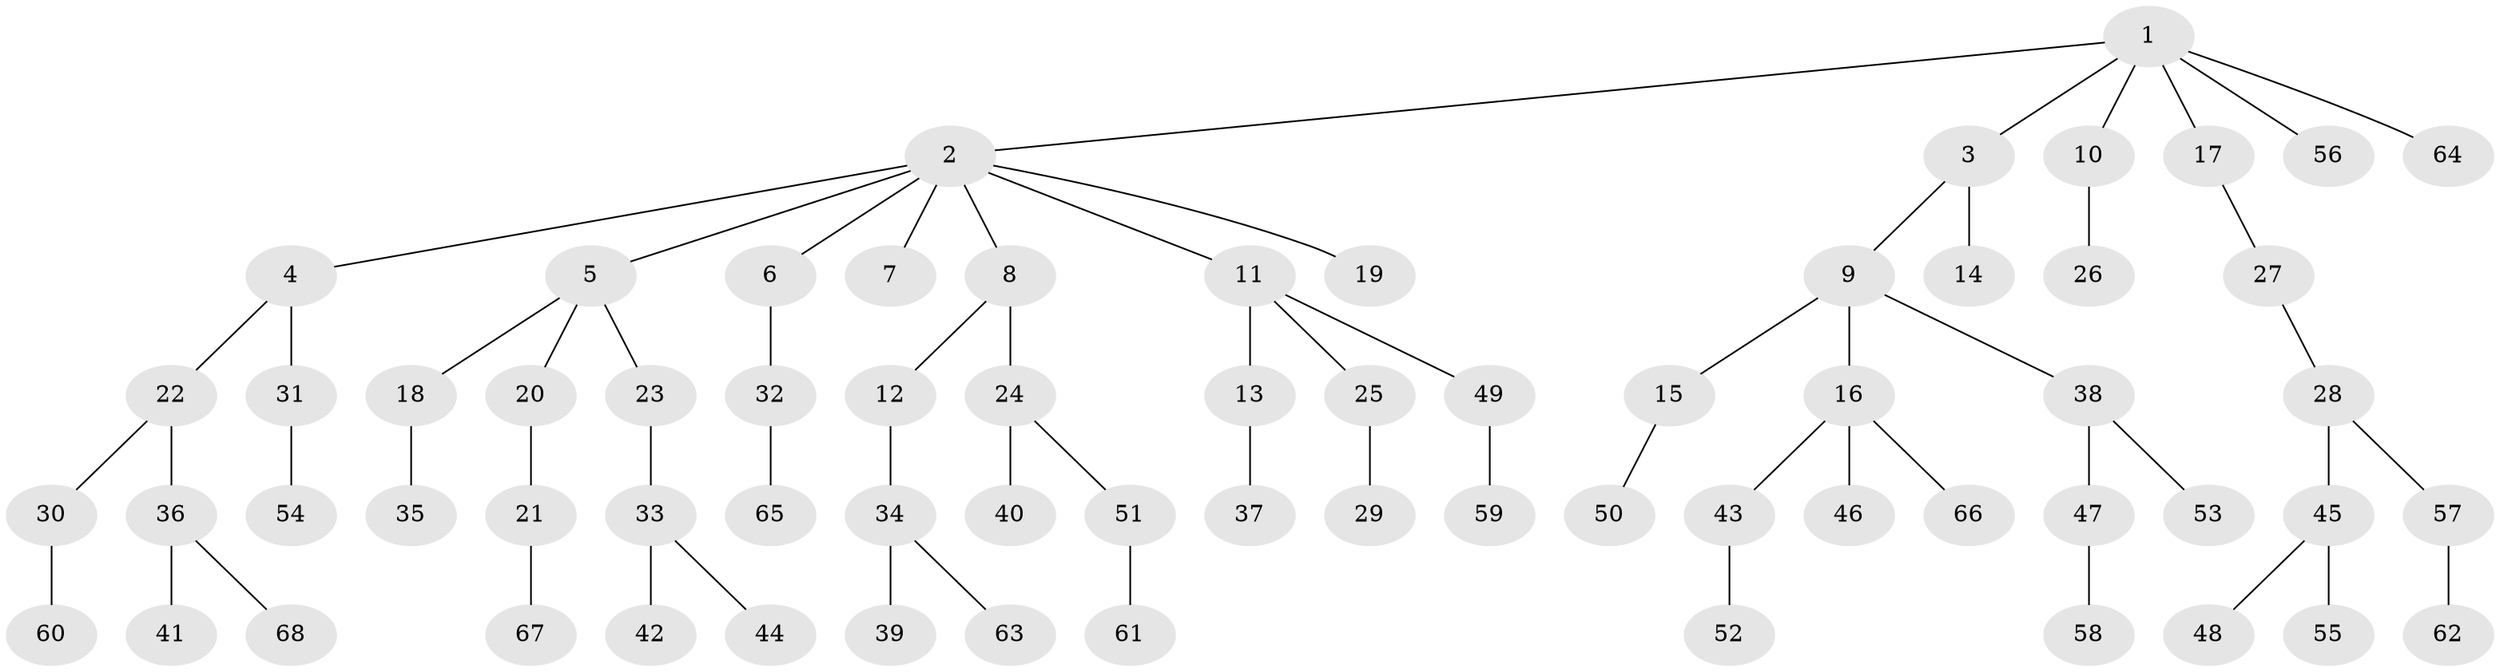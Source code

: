 // Generated by graph-tools (version 1.1) at 2025/50/03/09/25 03:50:16]
// undirected, 68 vertices, 67 edges
graph export_dot {
graph [start="1"]
  node [color=gray90,style=filled];
  1;
  2;
  3;
  4;
  5;
  6;
  7;
  8;
  9;
  10;
  11;
  12;
  13;
  14;
  15;
  16;
  17;
  18;
  19;
  20;
  21;
  22;
  23;
  24;
  25;
  26;
  27;
  28;
  29;
  30;
  31;
  32;
  33;
  34;
  35;
  36;
  37;
  38;
  39;
  40;
  41;
  42;
  43;
  44;
  45;
  46;
  47;
  48;
  49;
  50;
  51;
  52;
  53;
  54;
  55;
  56;
  57;
  58;
  59;
  60;
  61;
  62;
  63;
  64;
  65;
  66;
  67;
  68;
  1 -- 2;
  1 -- 3;
  1 -- 10;
  1 -- 17;
  1 -- 56;
  1 -- 64;
  2 -- 4;
  2 -- 5;
  2 -- 6;
  2 -- 7;
  2 -- 8;
  2 -- 11;
  2 -- 19;
  3 -- 9;
  3 -- 14;
  4 -- 22;
  4 -- 31;
  5 -- 18;
  5 -- 20;
  5 -- 23;
  6 -- 32;
  8 -- 12;
  8 -- 24;
  9 -- 15;
  9 -- 16;
  9 -- 38;
  10 -- 26;
  11 -- 13;
  11 -- 25;
  11 -- 49;
  12 -- 34;
  13 -- 37;
  15 -- 50;
  16 -- 43;
  16 -- 46;
  16 -- 66;
  17 -- 27;
  18 -- 35;
  20 -- 21;
  21 -- 67;
  22 -- 30;
  22 -- 36;
  23 -- 33;
  24 -- 40;
  24 -- 51;
  25 -- 29;
  27 -- 28;
  28 -- 45;
  28 -- 57;
  30 -- 60;
  31 -- 54;
  32 -- 65;
  33 -- 42;
  33 -- 44;
  34 -- 39;
  34 -- 63;
  36 -- 41;
  36 -- 68;
  38 -- 47;
  38 -- 53;
  43 -- 52;
  45 -- 48;
  45 -- 55;
  47 -- 58;
  49 -- 59;
  51 -- 61;
  57 -- 62;
}
